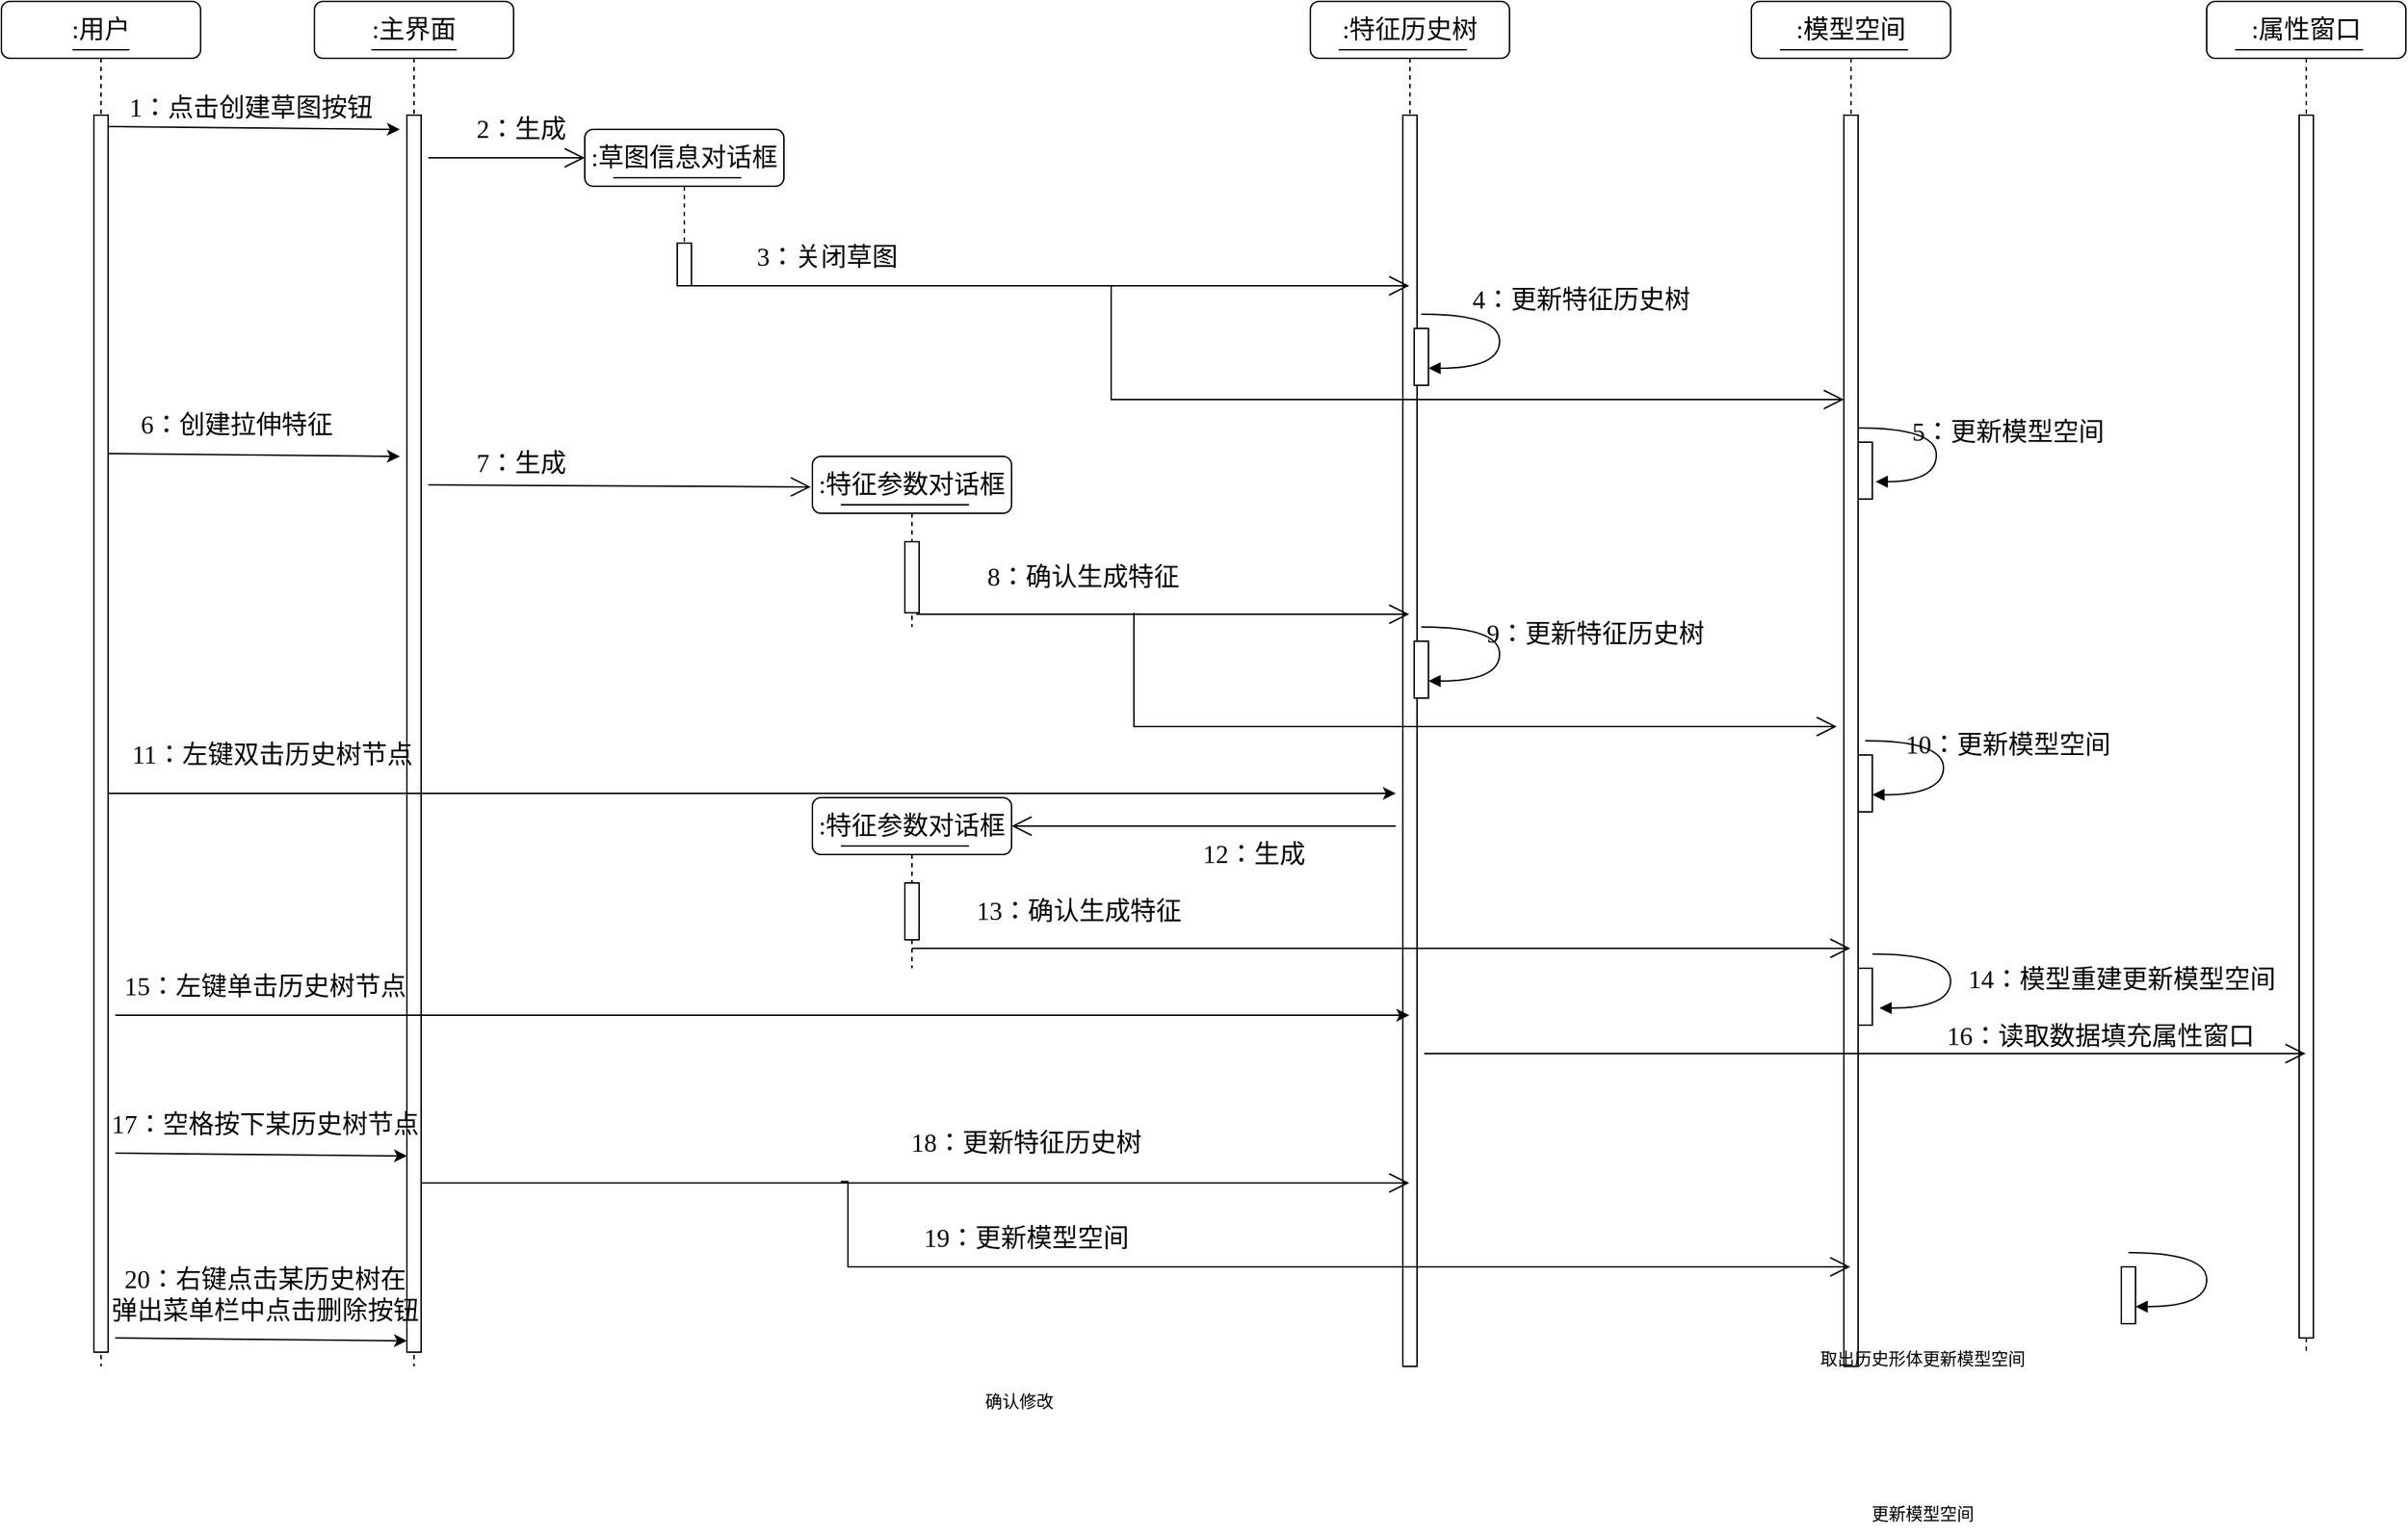 <mxfile version="22.1.7" type="github">
  <diagram name="第 1 页" id="ZRY4WDD3s0EOswIIjKSG">
    <mxGraphModel dx="2624" dy="808" grid="1" gridSize="10" guides="1" tooltips="1" connect="1" arrows="1" fold="1" page="1" pageScale="1" pageWidth="827" pageHeight="1169" math="0" shadow="0">
      <root>
        <mxCell id="0" />
        <mxCell id="1" parent="0" />
        <mxCell id="owsrCWpy_cF2nVWeZgwf-1" value="&lt;font style=&quot;font-size: 18px;&quot; data-font-src=&quot;https://fonts.googleapis.com/css?family=Noto+Sans+Simplified+Chinese&quot; face=&quot;Noto Sans Simplified Chinese&quot;&gt;:主界面&lt;/font&gt;" style="shape=umlLifeline;perimeter=lifelinePerimeter;whiteSpace=wrap;html=1;container=1;collapsible=0;recursiveResize=0;outlineConnect=0;rounded=1;shadow=0;comic=0;labelBackgroundColor=none;strokeWidth=1;fontFamily=Verdana;fontSize=12;align=center;" vertex="1" parent="1">
          <mxGeometry x="-420" y="120" width="140" height="960" as="geometry" />
        </mxCell>
        <mxCell id="owsrCWpy_cF2nVWeZgwf-2" value="" style="html=1;points=[];perimeter=orthogonalPerimeter;rounded=0;shadow=0;comic=0;labelBackgroundColor=none;strokeWidth=1;fontFamily=Verdana;fontSize=12;align=center;" vertex="1" parent="owsrCWpy_cF2nVWeZgwf-1">
          <mxGeometry x="65" y="80" width="10" height="870" as="geometry" />
        </mxCell>
        <mxCell id="owsrCWpy_cF2nVWeZgwf-3" value="" style="line;strokeWidth=1;fillColor=none;align=left;verticalAlign=middle;spacingTop=-1;spacingLeft=3;spacingRight=3;rotatable=0;labelPosition=right;points=[];portConstraint=eastwest;strokeColor=inherit;" vertex="1" parent="owsrCWpy_cF2nVWeZgwf-1">
          <mxGeometry x="40" y="30" width="60" height="8" as="geometry" />
        </mxCell>
        <mxCell id="owsrCWpy_cF2nVWeZgwf-70" value="" style="endArrow=open;endFill=1;endSize=12;html=1;rounded=0;entryX=-0.008;entryY=0.179;entryDx=0;entryDy=0;entryPerimeter=0;" edge="1" parent="owsrCWpy_cF2nVWeZgwf-1" target="owsrCWpy_cF2nVWeZgwf-17">
          <mxGeometry width="160" relative="1" as="geometry">
            <mxPoint x="80" y="340" as="sourcePoint" />
            <mxPoint x="310" y="340" as="targetPoint" />
          </mxGeometry>
        </mxCell>
        <mxCell id="owsrCWpy_cF2nVWeZgwf-5" value="&lt;font style=&quot;font-size: 18px;&quot; data-font-src=&quot;https://fonts.googleapis.com/css?family=Noto+Sans+Simplified+Chinese&quot; face=&quot;Noto Sans Simplified Chinese&quot;&gt;:模型空间&lt;/font&gt;" style="shape=umlLifeline;perimeter=lifelinePerimeter;whiteSpace=wrap;html=1;container=1;collapsible=0;recursiveResize=0;outlineConnect=0;rounded=1;shadow=0;comic=0;labelBackgroundColor=none;strokeWidth=1;fontFamily=Verdana;fontSize=12;align=center;" vertex="1" parent="1">
          <mxGeometry x="590" y="120" width="140" height="960" as="geometry" />
        </mxCell>
        <mxCell id="owsrCWpy_cF2nVWeZgwf-6" value="" style="html=1;points=[];perimeter=orthogonalPerimeter;rounded=0;shadow=0;comic=0;labelBackgroundColor=none;strokeWidth=1;fontFamily=Verdana;fontSize=12;align=center;" vertex="1" parent="owsrCWpy_cF2nVWeZgwf-5">
          <mxGeometry x="65" y="80" width="10" height="880" as="geometry" />
        </mxCell>
        <mxCell id="owsrCWpy_cF2nVWeZgwf-7" value="" style="line;strokeWidth=1;fillColor=none;align=left;verticalAlign=middle;spacingTop=-1;spacingLeft=3;spacingRight=3;rotatable=0;labelPosition=right;points=[];portConstraint=eastwest;strokeColor=inherit;" vertex="1" parent="owsrCWpy_cF2nVWeZgwf-5">
          <mxGeometry x="20" y="30" width="90" height="8" as="geometry" />
        </mxCell>
        <mxCell id="owsrCWpy_cF2nVWeZgwf-68" value="" style="html=1;points=[];perimeter=orthogonalPerimeter;rounded=0;shadow=0;comic=0;labelBackgroundColor=none;strokeWidth=1;fontFamily=Verdana;fontSize=12;align=center;" vertex="1" parent="owsrCWpy_cF2nVWeZgwf-5">
          <mxGeometry x="75" y="310" width="10" height="40" as="geometry" />
        </mxCell>
        <mxCell id="owsrCWpy_cF2nVWeZgwf-67" value="" style="html=1;verticalAlign=bottom;endArrow=block;labelBackgroundColor=none;fontFamily=Verdana;fontSize=12;elbow=vertical;edgeStyle=orthogonalEdgeStyle;curved=1;exitX=1.038;exitY=0.345;exitPerimeter=0;entryX=1.231;entryY=0.695;entryDx=0;entryDy=0;entryPerimeter=0;" edge="1" parent="owsrCWpy_cF2nVWeZgwf-5" target="owsrCWpy_cF2nVWeZgwf-68">
          <mxGeometry x="-0.091" y="30" relative="1" as="geometry">
            <mxPoint x="75" y="300" as="sourcePoint" />
            <mxPoint x="90" y="338" as="targetPoint" />
            <Array as="points">
              <mxPoint x="130" y="300" />
              <mxPoint x="130" y="338" />
            </Array>
            <mxPoint as="offset" />
          </mxGeometry>
        </mxCell>
        <mxCell id="owsrCWpy_cF2nVWeZgwf-81" value="" style="html=1;points=[];perimeter=orthogonalPerimeter;rounded=0;shadow=0;comic=0;labelBackgroundColor=none;strokeWidth=1;fontFamily=Verdana;fontSize=12;align=center;" vertex="1" parent="owsrCWpy_cF2nVWeZgwf-5">
          <mxGeometry x="75" y="530" width="10" height="40" as="geometry" />
        </mxCell>
        <mxCell id="owsrCWpy_cF2nVWeZgwf-82" value="" style="html=1;verticalAlign=bottom;endArrow=block;labelBackgroundColor=none;fontFamily=Verdana;fontSize=12;elbow=vertical;edgeStyle=orthogonalEdgeStyle;curved=1;entryX=1;entryY=0.286;entryPerimeter=0;exitX=1.038;exitY=0.345;exitPerimeter=0;" edge="1" parent="owsrCWpy_cF2nVWeZgwf-5">
          <mxGeometry x="-0.091" y="30" relative="1" as="geometry">
            <mxPoint x="80" y="520" as="sourcePoint" />
            <mxPoint x="85" y="558" as="targetPoint" />
            <Array as="points">
              <mxPoint x="135" y="520" />
              <mxPoint x="135" y="558" />
            </Array>
            <mxPoint as="offset" />
          </mxGeometry>
        </mxCell>
        <mxCell id="owsrCWpy_cF2nVWeZgwf-95" value="" style="html=1;verticalAlign=bottom;endArrow=block;labelBackgroundColor=none;fontFamily=Verdana;fontSize=12;elbow=vertical;edgeStyle=orthogonalEdgeStyle;curved=1;entryX=1;entryY=0.286;entryPerimeter=0;exitX=1.038;exitY=0.345;exitPerimeter=0;" edge="1" parent="owsrCWpy_cF2nVWeZgwf-5">
          <mxGeometry x="-0.091" y="30" relative="1" as="geometry">
            <mxPoint x="85" y="670" as="sourcePoint" />
            <mxPoint x="90" y="708" as="targetPoint" />
            <Array as="points">
              <mxPoint x="140" y="670" />
              <mxPoint x="140" y="708" />
            </Array>
            <mxPoint as="offset" />
          </mxGeometry>
        </mxCell>
        <mxCell id="owsrCWpy_cF2nVWeZgwf-94" value="" style="html=1;points=[];perimeter=orthogonalPerimeter;rounded=0;shadow=0;comic=0;labelBackgroundColor=none;strokeWidth=1;fontFamily=Verdana;fontSize=12;align=center;" vertex="1" parent="owsrCWpy_cF2nVWeZgwf-5">
          <mxGeometry x="75" y="680" width="10" height="40" as="geometry" />
        </mxCell>
        <mxCell id="owsrCWpy_cF2nVWeZgwf-9" value="&lt;font style=&quot;font-size: 18px;&quot; data-font-src=&quot;https://fonts.googleapis.com/css?family=Noto+Sans+Simplified+Chinese&quot; face=&quot;Noto Sans Simplified Chinese&quot;&gt;:特征历史树&lt;/font&gt;" style="shape=umlLifeline;perimeter=lifelinePerimeter;whiteSpace=wrap;html=1;container=1;collapsible=0;recursiveResize=0;outlineConnect=0;rounded=1;shadow=0;comic=0;labelBackgroundColor=none;strokeWidth=1;fontFamily=Verdana;fontSize=12;align=center;" vertex="1" parent="1">
          <mxGeometry x="280" y="120" width="140" height="960" as="geometry" />
        </mxCell>
        <mxCell id="owsrCWpy_cF2nVWeZgwf-10" value="" style="html=1;points=[];perimeter=orthogonalPerimeter;rounded=0;shadow=0;comic=0;labelBackgroundColor=none;strokeWidth=1;fontFamily=Verdana;fontSize=12;align=center;" vertex="1" parent="owsrCWpy_cF2nVWeZgwf-9">
          <mxGeometry x="65" y="80" width="10" height="880" as="geometry" />
        </mxCell>
        <mxCell id="owsrCWpy_cF2nVWeZgwf-11" value="" style="line;strokeWidth=1;fillColor=none;align=left;verticalAlign=middle;spacingTop=-1;spacingLeft=3;spacingRight=3;rotatable=0;labelPosition=right;points=[];portConstraint=eastwest;strokeColor=inherit;" vertex="1" parent="owsrCWpy_cF2nVWeZgwf-9">
          <mxGeometry x="20" y="30" width="90" height="8" as="geometry" />
        </mxCell>
        <mxCell id="owsrCWpy_cF2nVWeZgwf-63" value="" style="html=1;points=[];perimeter=orthogonalPerimeter;rounded=0;shadow=0;comic=0;labelBackgroundColor=none;strokeWidth=1;fontFamily=Verdana;fontSize=12;align=center;" vertex="1" parent="owsrCWpy_cF2nVWeZgwf-9">
          <mxGeometry x="73" y="230" width="10" height="40" as="geometry" />
        </mxCell>
        <mxCell id="owsrCWpy_cF2nVWeZgwf-64" value="" style="html=1;verticalAlign=bottom;endArrow=block;labelBackgroundColor=none;fontFamily=Verdana;fontSize=12;elbow=vertical;edgeStyle=orthogonalEdgeStyle;curved=1;entryX=1;entryY=0.286;entryPerimeter=0;exitX=1.038;exitY=0.345;exitPerimeter=0;" edge="1" parent="owsrCWpy_cF2nVWeZgwf-9">
          <mxGeometry x="-0.091" y="30" relative="1" as="geometry">
            <mxPoint x="78" y="220" as="sourcePoint" />
            <mxPoint x="83" y="258" as="targetPoint" />
            <Array as="points">
              <mxPoint x="133" y="220" />
              <mxPoint x="133" y="258" />
            </Array>
            <mxPoint as="offset" />
          </mxGeometry>
        </mxCell>
        <mxCell id="owsrCWpy_cF2nVWeZgwf-75" value="" style="html=1;points=[];perimeter=orthogonalPerimeter;rounded=0;shadow=0;comic=0;labelBackgroundColor=none;strokeWidth=1;fontFamily=Verdana;fontSize=12;align=center;" vertex="1" parent="owsrCWpy_cF2nVWeZgwf-9">
          <mxGeometry x="73" y="450" width="10" height="40" as="geometry" />
        </mxCell>
        <mxCell id="owsrCWpy_cF2nVWeZgwf-76" value="" style="html=1;verticalAlign=bottom;endArrow=block;labelBackgroundColor=none;fontFamily=Verdana;fontSize=12;elbow=vertical;edgeStyle=orthogonalEdgeStyle;curved=1;entryX=1;entryY=0.286;entryPerimeter=0;exitX=1.038;exitY=0.345;exitPerimeter=0;" edge="1" parent="owsrCWpy_cF2nVWeZgwf-9">
          <mxGeometry x="-0.091" y="30" relative="1" as="geometry">
            <mxPoint x="78" y="440" as="sourcePoint" />
            <mxPoint x="83" y="478" as="targetPoint" />
            <Array as="points">
              <mxPoint x="133" y="440" />
              <mxPoint x="133" y="478" />
            </Array>
            <mxPoint as="offset" />
          </mxGeometry>
        </mxCell>
        <mxCell id="owsrCWpy_cF2nVWeZgwf-103" value="" style="endArrow=open;endFill=1;endSize=12;html=1;rounded=0;edgeStyle=orthogonalEdgeStyle;" edge="1" parent="owsrCWpy_cF2nVWeZgwf-9" target="owsrCWpy_cF2nVWeZgwf-5">
          <mxGeometry width="160" relative="1" as="geometry">
            <mxPoint x="-330" y="830" as="sourcePoint" />
            <mxPoint x="190" y="890" as="targetPoint" />
            <Array as="points">
              <mxPoint x="-325" y="830" />
              <mxPoint x="-325" y="890" />
            </Array>
          </mxGeometry>
        </mxCell>
        <mxCell id="owsrCWpy_cF2nVWeZgwf-13" value="&lt;font style=&quot;font-size: 18px;&quot; data-font-src=&quot;https://fonts.googleapis.com/css?family=Noto+Sans+Simplified+Chinese&quot; face=&quot;Noto Sans Simplified Chinese&quot;&gt;:属性窗口&lt;/font&gt;" style="shape=umlLifeline;perimeter=lifelinePerimeter;whiteSpace=wrap;html=1;container=1;collapsible=0;recursiveResize=0;outlineConnect=0;rounded=1;shadow=0;comic=0;labelBackgroundColor=none;strokeWidth=1;fontFamily=Verdana;fontSize=12;align=center;" vertex="1" parent="1">
          <mxGeometry x="910" y="120" width="140" height="950" as="geometry" />
        </mxCell>
        <mxCell id="owsrCWpy_cF2nVWeZgwf-14" value="" style="html=1;points=[];perimeter=orthogonalPerimeter;rounded=0;shadow=0;comic=0;labelBackgroundColor=none;strokeWidth=1;fontFamily=Verdana;fontSize=12;align=center;" vertex="1" parent="owsrCWpy_cF2nVWeZgwf-13">
          <mxGeometry x="65" y="80" width="10" height="860" as="geometry" />
        </mxCell>
        <mxCell id="owsrCWpy_cF2nVWeZgwf-15" value="" style="line;strokeWidth=1;fillColor=none;align=left;verticalAlign=middle;spacingTop=-1;spacingLeft=3;spacingRight=3;rotatable=0;labelPosition=right;points=[];portConstraint=eastwest;strokeColor=inherit;" vertex="1" parent="owsrCWpy_cF2nVWeZgwf-13">
          <mxGeometry x="20" y="30" width="90" height="8" as="geometry" />
        </mxCell>
        <mxCell id="owsrCWpy_cF2nVWeZgwf-17" value="&lt;font style=&quot;font-size: 18px;&quot; data-font-src=&quot;https://fonts.googleapis.com/css?family=Noto+Sans+Simplified+Chinese&quot; face=&quot;Noto Sans Simplified Chinese&quot;&gt;:特征参数对话框&lt;/font&gt;" style="shape=umlLifeline;perimeter=lifelinePerimeter;whiteSpace=wrap;html=1;container=1;collapsible=0;recursiveResize=0;outlineConnect=0;rounded=1;shadow=0;comic=0;labelBackgroundColor=none;strokeWidth=1;fontFamily=Verdana;fontSize=12;align=center;" vertex="1" parent="1">
          <mxGeometry x="-70" y="440" width="140" height="120" as="geometry" />
        </mxCell>
        <mxCell id="owsrCWpy_cF2nVWeZgwf-18" value="" style="html=1;points=[];perimeter=orthogonalPerimeter;rounded=0;shadow=0;comic=0;labelBackgroundColor=none;strokeWidth=1;fontFamily=Verdana;fontSize=12;align=center;" vertex="1" parent="owsrCWpy_cF2nVWeZgwf-17">
          <mxGeometry x="65" y="60" width="10" height="50" as="geometry" />
        </mxCell>
        <mxCell id="owsrCWpy_cF2nVWeZgwf-19" value="" style="line;strokeWidth=1;fillColor=none;align=left;verticalAlign=middle;spacingTop=-1;spacingLeft=3;spacingRight=3;rotatable=0;labelPosition=right;points=[];portConstraint=eastwest;strokeColor=inherit;" vertex="1" parent="owsrCWpy_cF2nVWeZgwf-17">
          <mxGeometry x="20" y="30" width="90" height="8" as="geometry" />
        </mxCell>
        <mxCell id="owsrCWpy_cF2nVWeZgwf-21" value="&lt;font style=&quot;font-size: 18px;&quot; data-font-src=&quot;https://fonts.googleapis.com/css?family=Noto+Sans+Simplified+Chinese&quot; face=&quot;Noto Sans Simplified Chinese&quot;&gt;:用户&lt;/font&gt;" style="shape=umlLifeline;perimeter=lifelinePerimeter;whiteSpace=wrap;html=1;container=1;collapsible=0;recursiveResize=0;outlineConnect=0;rounded=1;shadow=0;comic=0;labelBackgroundColor=none;strokeWidth=1;fontFamily=Verdana;fontSize=12;align=center;" vertex="1" parent="1">
          <mxGeometry x="-640" y="120" width="140" height="960" as="geometry" />
        </mxCell>
        <mxCell id="owsrCWpy_cF2nVWeZgwf-22" value="" style="html=1;points=[];perimeter=orthogonalPerimeter;rounded=0;shadow=0;comic=0;labelBackgroundColor=none;strokeWidth=1;fontFamily=Verdana;fontSize=12;align=center;" vertex="1" parent="owsrCWpy_cF2nVWeZgwf-21">
          <mxGeometry x="65" y="80" width="10" height="870" as="geometry" />
        </mxCell>
        <mxCell id="owsrCWpy_cF2nVWeZgwf-23" value="" style="line;strokeWidth=1;fillColor=none;align=left;verticalAlign=middle;spacingTop=-1;spacingLeft=3;spacingRight=3;rotatable=0;labelPosition=right;points=[];portConstraint=eastwest;strokeColor=inherit;" vertex="1" parent="owsrCWpy_cF2nVWeZgwf-21">
          <mxGeometry x="50" y="30" width="40" height="8" as="geometry" />
        </mxCell>
        <mxCell id="owsrCWpy_cF2nVWeZgwf-101" value="" style="endArrow=classic;html=1;rounded=0;" edge="1" parent="owsrCWpy_cF2nVWeZgwf-21">
          <mxGeometry width="50" height="50" relative="1" as="geometry">
            <mxPoint x="80" y="810" as="sourcePoint" />
            <mxPoint x="285" y="812" as="targetPoint" />
          </mxGeometry>
        </mxCell>
        <mxCell id="owsrCWpy_cF2nVWeZgwf-30" value="&lt;font style=&quot;font-size: 18px;&quot; data-font-src=&quot;https://fonts.googleapis.com/css?family=Noto+Sans+Simplified+Chinese&quot; face=&quot;Noto Sans Simplified Chinese&quot;&gt;:草图信息对话框&lt;/font&gt;" style="shape=umlLifeline;perimeter=lifelinePerimeter;whiteSpace=wrap;html=1;container=1;collapsible=0;recursiveResize=0;outlineConnect=0;rounded=1;shadow=0;comic=0;labelBackgroundColor=none;strokeWidth=1;fontFamily=Verdana;fontSize=12;align=center;" vertex="1" parent="1">
          <mxGeometry x="-230" y="210" width="140" height="110" as="geometry" />
        </mxCell>
        <mxCell id="owsrCWpy_cF2nVWeZgwf-31" value="" style="html=1;points=[];perimeter=orthogonalPerimeter;rounded=0;shadow=0;comic=0;labelBackgroundColor=none;strokeWidth=1;fontFamily=Verdana;fontSize=12;align=center;" vertex="1" parent="owsrCWpy_cF2nVWeZgwf-30">
          <mxGeometry x="65" y="80" width="10" height="30" as="geometry" />
        </mxCell>
        <mxCell id="owsrCWpy_cF2nVWeZgwf-32" value="" style="line;strokeWidth=1;fillColor=none;align=left;verticalAlign=middle;spacingTop=-1;spacingLeft=3;spacingRight=3;rotatable=0;labelPosition=right;points=[];portConstraint=eastwest;strokeColor=inherit;" vertex="1" parent="owsrCWpy_cF2nVWeZgwf-30">
          <mxGeometry x="20" y="30" width="90" height="8" as="geometry" />
        </mxCell>
        <mxCell id="owsrCWpy_cF2nVWeZgwf-34" value="&lt;font style=&quot;font-size: 18px;&quot; data-font-src=&quot;https://fonts.googleapis.com/css?family=Noto+Sans+Simplified+Chinese&quot; face=&quot;Noto Sans Simplified Chinese&quot;&gt;1：点击创建草图按钮&lt;/font&gt;" style="text;html=1;align=center;verticalAlign=middle;resizable=0;points=[];autosize=1;strokeColor=none;fillColor=none;" vertex="1" parent="1">
          <mxGeometry x="-565" y="175" width="200" height="40" as="geometry" />
        </mxCell>
        <mxCell id="owsrCWpy_cF2nVWeZgwf-35" value="&lt;font style=&quot;font-size: 18px;&quot; data-font-src=&quot;https://fonts.googleapis.com/css?family=Noto+Sans+Simplified+Chinese&quot; face=&quot;Noto Sans Simplified Chinese&quot;&gt;2：生成&lt;/font&gt;" style="text;html=1;align=center;verticalAlign=middle;resizable=0;points=[];autosize=1;strokeColor=none;fillColor=none;" vertex="1" parent="1">
          <mxGeometry x="-320" y="190" width="90" height="40" as="geometry" />
        </mxCell>
        <mxCell id="owsrCWpy_cF2nVWeZgwf-36" value="&lt;font style=&quot;font-size: 18px;&quot; data-font-src=&quot;https://fonts.googleapis.com/css?family=Noto+Sans+Simplified+Chinese&quot; face=&quot;Noto Sans Simplified Chinese&quot;&gt;3：关闭草图&lt;/font&gt;" style="text;html=1;align=center;verticalAlign=middle;resizable=0;points=[];autosize=1;strokeColor=none;fillColor=none;" vertex="1" parent="1">
          <mxGeometry x="-120" y="280" width="120" height="40" as="geometry" />
        </mxCell>
        <mxCell id="owsrCWpy_cF2nVWeZgwf-37" value="&lt;font style=&quot;font-size: 18px;&quot; face=&quot;Noto Sans Simplified Chinese&quot;&gt;6：创建拉伸特征&lt;/font&gt;" style="text;html=1;align=center;verticalAlign=middle;resizable=0;points=[];autosize=1;strokeColor=none;fillColor=none;" vertex="1" parent="1">
          <mxGeometry x="-555" y="398" width="160" height="40" as="geometry" />
        </mxCell>
        <mxCell id="owsrCWpy_cF2nVWeZgwf-38" value="&lt;font style=&quot;font-size: 18px;&quot; data-font-src=&quot;https://fonts.googleapis.com/css?family=Noto+Sans+Simplified+Chinese&quot; face=&quot;Noto Sans Simplified Chinese&quot;&gt;7：生成&lt;/font&gt;" style="text;html=1;align=center;verticalAlign=middle;resizable=0;points=[];autosize=1;strokeColor=none;fillColor=none;" vertex="1" parent="1">
          <mxGeometry x="-320" y="425" width="90" height="40" as="geometry" />
        </mxCell>
        <mxCell id="owsrCWpy_cF2nVWeZgwf-39" value="&lt;font style=&quot;font-size: 18px;&quot; data-font-src=&quot;https://fonts.googleapis.com/css?family=Noto+Sans+Simplified+Chinese&quot; face=&quot;Noto Sans Simplified Chinese&quot;&gt;8：确认生成特征&lt;/font&gt;" style="text;html=1;align=center;verticalAlign=middle;resizable=0;points=[];autosize=1;strokeColor=none;fillColor=none;" vertex="1" parent="1">
          <mxGeometry x="40" y="505" width="160" height="40" as="geometry" />
        </mxCell>
        <mxCell id="owsrCWpy_cF2nVWeZgwf-40" value="&lt;font style=&quot;font-size: 18px;&quot; data-font-src=&quot;https://fonts.googleapis.com/css?family=Noto+Sans+Simplified+Chinese&quot; face=&quot;Noto Sans Simplified Chinese&quot;&gt;4：更新特征历史树&lt;/font&gt;" style="text;html=1;align=center;verticalAlign=middle;resizable=0;points=[];autosize=1;strokeColor=none;fillColor=none;" vertex="1" parent="1">
          <mxGeometry x="380" y="310" width="180" height="40" as="geometry" />
        </mxCell>
        <mxCell id="owsrCWpy_cF2nVWeZgwf-41" value="&lt;font style=&quot;font-size: 18px;&quot; data-font-src=&quot;https://fonts.googleapis.com/css?family=Noto+Sans+Simplified+Chinese&quot; face=&quot;Noto Sans Simplified Chinese&quot;&gt;5：更新模型空间&lt;/font&gt;" style="text;html=1;align=center;verticalAlign=middle;resizable=0;points=[];autosize=1;strokeColor=none;fillColor=none;" vertex="1" parent="1">
          <mxGeometry x="690" y="403" width="160" height="40" as="geometry" />
        </mxCell>
        <mxCell id="owsrCWpy_cF2nVWeZgwf-42" value="&lt;font style=&quot;font-size: 18px;&quot; face=&quot;Noto Sans Simplified Chinese&quot;&gt;10：更新模型空间&lt;/font&gt;" style="text;html=1;align=center;verticalAlign=middle;resizable=0;points=[];autosize=1;strokeColor=none;fillColor=none;" vertex="1" parent="1">
          <mxGeometry x="685" y="623" width="170" height="40" as="geometry" />
        </mxCell>
        <mxCell id="owsrCWpy_cF2nVWeZgwf-43" value="&lt;font style=&quot;font-size: 18px;&quot; data-font-src=&quot;https://fonts.googleapis.com/css?family=Noto+Sans+Simplified+Chinese&quot; face=&quot;Noto Sans Simplified Chinese&quot;&gt;11：左键双击历史树节点&lt;/font&gt;" style="text;html=1;align=center;verticalAlign=middle;resizable=0;points=[];autosize=1;strokeColor=none;fillColor=none;" vertex="1" parent="1">
          <mxGeometry x="-560" y="630" width="220" height="40" as="geometry" />
        </mxCell>
        <mxCell id="owsrCWpy_cF2nVWeZgwf-46" value="确认修改" style="text;html=1;align=center;verticalAlign=middle;resizable=0;points=[];autosize=1;strokeColor=none;fillColor=none;" vertex="1" parent="1">
          <mxGeometry x="40" y="1090" width="70" height="30" as="geometry" />
        </mxCell>
        <mxCell id="owsrCWpy_cF2nVWeZgwf-47" value="&lt;font style=&quot;font-size: 18px;&quot; face=&quot;Noto Sans Simplified Chinese&quot;&gt;14：模型重建更新模型空间&lt;/font&gt;" style="text;html=1;align=center;verticalAlign=middle;resizable=0;points=[];autosize=1;strokeColor=none;fillColor=none;" vertex="1" parent="1">
          <mxGeometry x="730" y="788" width="240" height="40" as="geometry" />
        </mxCell>
        <mxCell id="owsrCWpy_cF2nVWeZgwf-49" value="&lt;font style=&quot;font-size: 18px;&quot; data-font-src=&quot;https://fonts.googleapis.com/css?family=Noto+Sans+Simplified+Chinese&quot; face=&quot;Noto Sans Simplified Chinese&quot;&gt;15：左键单击历史树节点&lt;/font&gt;" style="text;html=1;align=center;verticalAlign=middle;resizable=0;points=[];autosize=1;strokeColor=none;fillColor=none;" vertex="1" parent="1">
          <mxGeometry x="-565" y="793" width="220" height="40" as="geometry" />
        </mxCell>
        <mxCell id="owsrCWpy_cF2nVWeZgwf-50" value="&lt;font data-font-src=&quot;https://fonts.googleapis.com/css?family=Noto+Sans+Simplified+Chinese&quot; face=&quot;Noto Sans Simplified Chinese&quot; style=&quot;font-size: 18px;&quot;&gt;16：读取数据填充属性窗口&lt;/font&gt;" style="text;html=1;align=center;verticalAlign=middle;resizable=0;points=[];autosize=1;strokeColor=none;fillColor=none;" vertex="1" parent="1">
          <mxGeometry x="715" y="828" width="240" height="40" as="geometry" />
        </mxCell>
        <mxCell id="owsrCWpy_cF2nVWeZgwf-51" value="&lt;font style=&quot;font-size: 18px;&quot; data-font-src=&quot;https://fonts.googleapis.com/css?family=Noto+Sans+Simplified+Chinese&quot; face=&quot;Noto Sans Simplified Chinese&quot;&gt;17：空格按下某历史树节点&lt;/font&gt;" style="text;html=1;align=center;verticalAlign=middle;resizable=0;points=[];autosize=1;strokeColor=none;fillColor=none;" vertex="1" parent="1">
          <mxGeometry x="-575" y="890" width="240" height="40" as="geometry" />
        </mxCell>
        <mxCell id="owsrCWpy_cF2nVWeZgwf-52" value="取出历史形体更新模型空间" style="text;html=1;align=center;verticalAlign=middle;resizable=0;points=[];autosize=1;strokeColor=none;fillColor=none;" vertex="1" parent="1">
          <mxGeometry x="625" y="1060" width="170" height="30" as="geometry" />
        </mxCell>
        <mxCell id="owsrCWpy_cF2nVWeZgwf-55" value="更新模型空间" style="text;html=1;align=center;verticalAlign=middle;resizable=0;points=[];autosize=1;strokeColor=none;fillColor=none;" vertex="1" parent="1">
          <mxGeometry x="660" y="1169" width="100" height="30" as="geometry" />
        </mxCell>
        <mxCell id="owsrCWpy_cF2nVWeZgwf-58" value="" style="endArrow=classic;html=1;rounded=0;" edge="1" parent="1">
          <mxGeometry width="50" height="50" relative="1" as="geometry">
            <mxPoint x="-565" y="208" as="sourcePoint" />
            <mxPoint x="-360" y="210" as="targetPoint" />
          </mxGeometry>
        </mxCell>
        <mxCell id="owsrCWpy_cF2nVWeZgwf-59" value="" style="endArrow=open;endFill=1;endSize=12;html=1;rounded=0;" edge="1" parent="1">
          <mxGeometry width="160" relative="1" as="geometry">
            <mxPoint x="-340" y="230" as="sourcePoint" />
            <mxPoint x="-230" y="230" as="targetPoint" />
          </mxGeometry>
        </mxCell>
        <mxCell id="owsrCWpy_cF2nVWeZgwf-61" value="" style="endArrow=open;endFill=1;endSize=12;html=1;rounded=0;" edge="1" parent="1" target="owsrCWpy_cF2nVWeZgwf-9">
          <mxGeometry width="160" relative="1" as="geometry">
            <mxPoint x="-160" y="320" as="sourcePoint" />
            <mxPoint x="340" y="320" as="targetPoint" />
          </mxGeometry>
        </mxCell>
        <mxCell id="owsrCWpy_cF2nVWeZgwf-65" value="" style="endArrow=open;endFill=1;endSize=12;html=1;rounded=0;entryX=0.153;entryY=0.177;entryDx=0;entryDy=0;entryPerimeter=0;edgeStyle=orthogonalEdgeStyle;" edge="1" parent="1">
          <mxGeometry width="160" relative="1" as="geometry">
            <mxPoint x="140" y="320" as="sourcePoint" />
            <mxPoint x="655" y="400" as="targetPoint" />
            <Array as="points">
              <mxPoint x="140" y="400" />
            </Array>
          </mxGeometry>
        </mxCell>
        <mxCell id="owsrCWpy_cF2nVWeZgwf-69" value="" style="endArrow=classic;html=1;rounded=0;" edge="1" parent="1">
          <mxGeometry width="50" height="50" relative="1" as="geometry">
            <mxPoint x="-565" y="438" as="sourcePoint" />
            <mxPoint x="-360" y="440" as="targetPoint" />
          </mxGeometry>
        </mxCell>
        <mxCell id="owsrCWpy_cF2nVWeZgwf-72" value="" style="endArrow=open;endFill=1;endSize=12;html=1;rounded=0;" edge="1" parent="1" target="owsrCWpy_cF2nVWeZgwf-9">
          <mxGeometry width="160" relative="1" as="geometry">
            <mxPoint x="3" y="551" as="sourcePoint" />
            <mxPoint x="510" y="550" as="targetPoint" />
          </mxGeometry>
        </mxCell>
        <mxCell id="owsrCWpy_cF2nVWeZgwf-79" value="&lt;font style=&quot;font-size: 18px;&quot; data-font-src=&quot;https://fonts.googleapis.com/css?family=Noto+Sans+Simplified+Chinese&quot; face=&quot;Noto Sans Simplified Chinese&quot;&gt;9：更新特征历史树&lt;/font&gt;" style="text;html=1;align=center;verticalAlign=middle;resizable=0;points=[];autosize=1;strokeColor=none;fillColor=none;" vertex="1" parent="1">
          <mxGeometry x="390" y="545" width="180" height="40" as="geometry" />
        </mxCell>
        <mxCell id="owsrCWpy_cF2nVWeZgwf-80" value="" style="endArrow=open;endFill=1;endSize=12;html=1;rounded=0;edgeStyle=orthogonalEdgeStyle;" edge="1" parent="1">
          <mxGeometry width="160" relative="1" as="geometry">
            <mxPoint x="156" y="550" as="sourcePoint" />
            <mxPoint x="650" y="630" as="targetPoint" />
            <Array as="points">
              <mxPoint x="156" y="630" />
            </Array>
          </mxGeometry>
        </mxCell>
        <mxCell id="owsrCWpy_cF2nVWeZgwf-53" value="&lt;font style=&quot;font-size: 18px;&quot; face=&quot;Noto Sans Simplified Chinese&quot;&gt;20：右键点击某历史树在&lt;br&gt;弹出菜单栏中点击删除按钮&lt;/font&gt;" style="text;html=1;align=center;verticalAlign=middle;resizable=0;points=[];autosize=1;strokeColor=none;fillColor=none;" vertex="1" parent="1">
          <mxGeometry x="-575" y="1000" width="240" height="60" as="geometry" />
        </mxCell>
        <mxCell id="owsrCWpy_cF2nVWeZgwf-83" value="&lt;font style=&quot;font-size: 18px;&quot; data-font-src=&quot;https://fonts.googleapis.com/css?family=Noto+Sans+Simplified+Chinese&quot; face=&quot;Noto Sans Simplified Chinese&quot;&gt;:特征参数对话框&lt;/font&gt;" style="shape=umlLifeline;perimeter=lifelinePerimeter;whiteSpace=wrap;html=1;container=1;collapsible=0;recursiveResize=0;outlineConnect=0;rounded=1;shadow=0;comic=0;labelBackgroundColor=none;strokeWidth=1;fontFamily=Verdana;fontSize=12;align=center;" vertex="1" parent="1">
          <mxGeometry x="-70" y="680" width="140" height="120" as="geometry" />
        </mxCell>
        <mxCell id="owsrCWpy_cF2nVWeZgwf-84" value="" style="html=1;points=[];perimeter=orthogonalPerimeter;rounded=0;shadow=0;comic=0;labelBackgroundColor=none;strokeWidth=1;fontFamily=Verdana;fontSize=12;align=center;" vertex="1" parent="owsrCWpy_cF2nVWeZgwf-83">
          <mxGeometry x="65" y="60" width="10" height="40" as="geometry" />
        </mxCell>
        <mxCell id="owsrCWpy_cF2nVWeZgwf-85" value="" style="line;strokeWidth=1;fillColor=none;align=left;verticalAlign=middle;spacingTop=-1;spacingLeft=3;spacingRight=3;rotatable=0;labelPosition=right;points=[];portConstraint=eastwest;strokeColor=inherit;" vertex="1" parent="owsrCWpy_cF2nVWeZgwf-83">
          <mxGeometry x="20" y="30" width="90" height="8" as="geometry" />
        </mxCell>
        <mxCell id="owsrCWpy_cF2nVWeZgwf-87" value="&lt;font style=&quot;font-size: 18px;&quot; data-font-src=&quot;https://fonts.googleapis.com/css?family=Noto+Sans+Simplified+Chinese&quot; face=&quot;Noto Sans Simplified Chinese&quot;&gt;12：生成&lt;/font&gt;" style="text;html=1;align=center;verticalAlign=middle;resizable=0;points=[];autosize=1;strokeColor=none;fillColor=none;" vertex="1" parent="1">
          <mxGeometry x="190" y="700" width="100" height="40" as="geometry" />
        </mxCell>
        <mxCell id="owsrCWpy_cF2nVWeZgwf-88" value="&lt;font style=&quot;font-size: 18px;&quot; data-font-src=&quot;https://fonts.googleapis.com/css?family=Noto+Sans+Simplified+Chinese&quot; face=&quot;Noto Sans Simplified Chinese&quot;&gt;13：确认生成特征&lt;/font&gt;" style="text;html=1;align=center;verticalAlign=middle;resizable=0;points=[];autosize=1;strokeColor=none;fillColor=none;" vertex="1" parent="1">
          <mxGeometry x="32" y="740" width="170" height="40" as="geometry" />
        </mxCell>
        <mxCell id="owsrCWpy_cF2nVWeZgwf-89" value="" style="endArrow=open;endFill=1;endSize=12;html=1;rounded=0;" edge="1" parent="1" target="owsrCWpy_cF2nVWeZgwf-5">
          <mxGeometry width="160" relative="1" as="geometry">
            <mxPoint y="786" as="sourcePoint" />
            <mxPoint x="347" y="786" as="targetPoint" />
          </mxGeometry>
        </mxCell>
        <mxCell id="owsrCWpy_cF2nVWeZgwf-92" value="" style="html=1;points=[];perimeter=orthogonalPerimeter;rounded=0;shadow=0;comic=0;labelBackgroundColor=none;strokeWidth=1;fontFamily=Verdana;fontSize=12;align=center;" vertex="1" parent="1">
          <mxGeometry x="850" y="1010" width="10" height="40" as="geometry" />
        </mxCell>
        <mxCell id="owsrCWpy_cF2nVWeZgwf-93" value="" style="html=1;verticalAlign=bottom;endArrow=block;labelBackgroundColor=none;fontFamily=Verdana;fontSize=12;elbow=vertical;edgeStyle=orthogonalEdgeStyle;curved=1;entryX=1;entryY=0.286;entryPerimeter=0;exitX=1.038;exitY=0.345;exitPerimeter=0;" edge="1" parent="1">
          <mxGeometry x="-0.091" y="30" relative="1" as="geometry">
            <mxPoint x="855" y="1000" as="sourcePoint" />
            <mxPoint x="860" y="1038" as="targetPoint" />
            <Array as="points">
              <mxPoint x="910" y="1000" />
              <mxPoint x="910" y="1038" />
            </Array>
            <mxPoint as="offset" />
          </mxGeometry>
        </mxCell>
        <mxCell id="owsrCWpy_cF2nVWeZgwf-96" value="" style="endArrow=classic;html=1;rounded=0;" edge="1" parent="1">
          <mxGeometry width="50" height="50" relative="1" as="geometry">
            <mxPoint x="-565" y="677" as="sourcePoint" />
            <mxPoint x="340" y="677" as="targetPoint" />
          </mxGeometry>
        </mxCell>
        <mxCell id="owsrCWpy_cF2nVWeZgwf-97" value="" style="endArrow=classic;html=1;rounded=0;" edge="1" parent="1" target="owsrCWpy_cF2nVWeZgwf-9">
          <mxGeometry width="50" height="50" relative="1" as="geometry">
            <mxPoint x="-560" y="833" as="sourcePoint" />
            <mxPoint x="-355" y="835" as="targetPoint" />
          </mxGeometry>
        </mxCell>
        <mxCell id="owsrCWpy_cF2nVWeZgwf-98" value="" style="endArrow=open;endFill=1;endSize=12;html=1;rounded=0;" edge="1" parent="1" target="owsrCWpy_cF2nVWeZgwf-13">
          <mxGeometry width="160" relative="1" as="geometry">
            <mxPoint x="360" y="860" as="sourcePoint" />
            <mxPoint x="-76" y="861" as="targetPoint" />
          </mxGeometry>
        </mxCell>
        <mxCell id="owsrCWpy_cF2nVWeZgwf-102" value="" style="endArrow=open;endFill=1;endSize=12;html=1;rounded=0;" edge="1" parent="1" target="owsrCWpy_cF2nVWeZgwf-9">
          <mxGeometry width="160" relative="1" as="geometry">
            <mxPoint x="-345" y="951" as="sourcePoint" />
            <mxPoint x="162" y="950" as="targetPoint" />
          </mxGeometry>
        </mxCell>
        <mxCell id="owsrCWpy_cF2nVWeZgwf-104" value="&lt;font style=&quot;font-size: 18px;&quot; data-font-src=&quot;https://fonts.googleapis.com/css?family=Noto+Sans+Simplified+Chinese&quot; face=&quot;Noto Sans Simplified Chinese&quot;&gt;18：更新特征历史树&lt;/font&gt;" style="text;html=1;align=center;verticalAlign=middle;resizable=0;points=[];autosize=1;strokeColor=none;fillColor=none;" vertex="1" parent="1">
          <mxGeometry x="-15" y="903" width="190" height="40" as="geometry" />
        </mxCell>
        <mxCell id="owsrCWpy_cF2nVWeZgwf-105" value="&lt;font style=&quot;font-size: 18px;&quot; data-font-src=&quot;https://fonts.googleapis.com/css?family=Noto+Sans+Simplified+Chinese&quot; face=&quot;Noto Sans Simplified Chinese&quot;&gt;19：更新模型空间&lt;/font&gt;" style="text;html=1;align=center;verticalAlign=middle;resizable=0;points=[];autosize=1;strokeColor=none;fillColor=none;" vertex="1" parent="1">
          <mxGeometry x="-5" y="970" width="170" height="40" as="geometry" />
        </mxCell>
        <mxCell id="owsrCWpy_cF2nVWeZgwf-107" value="" style="endArrow=classic;html=1;rounded=0;" edge="1" parent="1">
          <mxGeometry width="50" height="50" relative="1" as="geometry">
            <mxPoint x="-560" y="1060" as="sourcePoint" />
            <mxPoint x="-355" y="1062" as="targetPoint" />
          </mxGeometry>
        </mxCell>
        <mxCell id="owsrCWpy_cF2nVWeZgwf-109" value="" style="endArrow=open;endFill=1;endSize=12;html=1;rounded=0;" edge="1" parent="1">
          <mxGeometry width="160" relative="1" as="geometry">
            <mxPoint x="340" y="700" as="sourcePoint" />
            <mxPoint x="70" y="700" as="targetPoint" />
          </mxGeometry>
        </mxCell>
      </root>
    </mxGraphModel>
  </diagram>
</mxfile>
